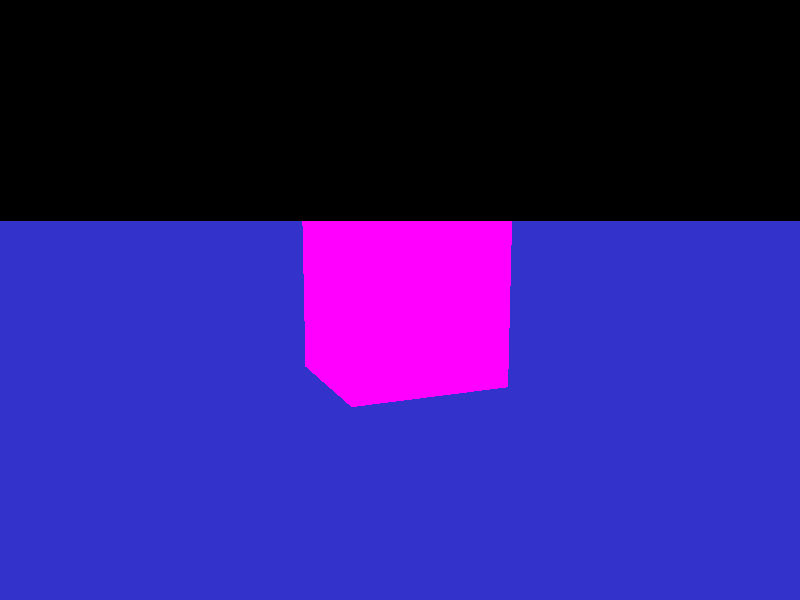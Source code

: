 camera {
  location  <3, 1, 7>
  up        <0,  1,  0>
  right     <1.33333, 0,  0>
  look_at   <0, 0, 0>
}

light_source {<-100, 100, 100> color rgb <1.5, 1.5, 1.5>}

plane {<0, 1, 0>, -4
   pigment {color rgb <0.2, 0.2, 0.8>}
   finish {ambient 0.3 diffuse 0.8}
}

mesh2 {
   vertex_vectors {
      8,
      <1.000000, 1.000000, -1.000000>,
      <1.000000, -1.000000, -1.000000>,
      <-1.000000, -1.000000, -1.000000>,
      <-1.000000, 1.000000, -1.000000>,
      <1.000000, 1.000000, 1.000000>,
      <0.999999, -1.000001, 1.000000>,
      <-1.000000, -1.000000, 1.000000>,
      <-1.000000, 1.000000, 1.000000>
   }
   normal_vectors {
      6,
      <0.000000, 0.000000, -1.000000>,
      <-0.000000, -1.000000, -0.000000>,
      <1.000000, -0.000000, 0.000000>,
      <-1.000000, 0.000000, -0.000000>,
      <0.000000, 1.000000, 0.000000>,
      <0.000000, -0.000000, 1.000000>
   }
   uv_vectors {
      16,
      <0.000115, 0.000116>,
      <0.666628, 0.000115>,
      <0.000115, 0.333603>,
      <0.666628, 0.333603>,
      <0.666628, 0.333372>,
      <0.999884, 0.333603>,
      <0.333372, 0.333603>,
      <0.999884, 0.666859>,
      <0.333372, 0.666859>,
      <0.666628, 0.666859>,
      <0.000116, 0.333372>,
      <0.333372, 0.333372>,
      <0.999885, 0.000115>,
      <0.999884, 0.333372>,
      <0.333372, 0.000115>,
      <0.000116, 0.666859>
   }
   texture_list {
      1
      texture {
         pigment { color rgb <1.0, 0.0, 1.0>}
         finish {ambient 0.2 diffuse 0.8 specular 0.4 roughness 0.02}
      }
   }
   face_indices {
      12,
      <0,1,2>, 0,0,0,
      <0,2,3>, 0,0,0,
      <4,7,6>, 0,0,0,
      <4,6,5>, 0,0,0,
      <0,4,5>, 0,0,0,
      <0,5,1>, 0,0,0,
      <1,5,6>, 0,0,0,
      <1,6,2>, 0,0,0,
      <2,6,7>, 0,0,0,
      <2,7,3>, 0,0,0,
      <4,0,3>, 0,0,0,
      <4,3,7>, 0,0,0
   }
   normal_indices {
      12,
      <0,0,0>,
      <0,0,0>,
      <5,5,5>,
      <5,5,5>,
      <2,2,2>,
      <2,2,2>,
      <1,1,1>,
      <1,1,1>,
      <3,3,3>,
      <3,3,3>,
      <4,4,4>,
      <4,4,4>
   }
   uv_indices {
      12,
      <3,5,7>,
      <3,7,9>,
      <6,8,15>,
      <6,15,2>,
      <12,13,4>,
      <12,4,1>,
      <1,4,11>,
      <1,11,14>,
      <14,11,10>,
      <14,10,0>,
      <6,3,9>,
      <6,9,8>
   }
}
